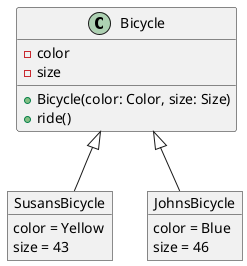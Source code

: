 @startuml

class Bicycle {
    -color
    -size
    +Bicycle(color: Color, size: Size)
    +ride()
}

object SusansBicycle {
    color = Yellow
    size = 43
}

object JohnsBicycle {
    color = Blue
    size = 46
}

Bicycle <|-- SusansBicycle
Bicycle <|-- JohnsBicycle

@enduml